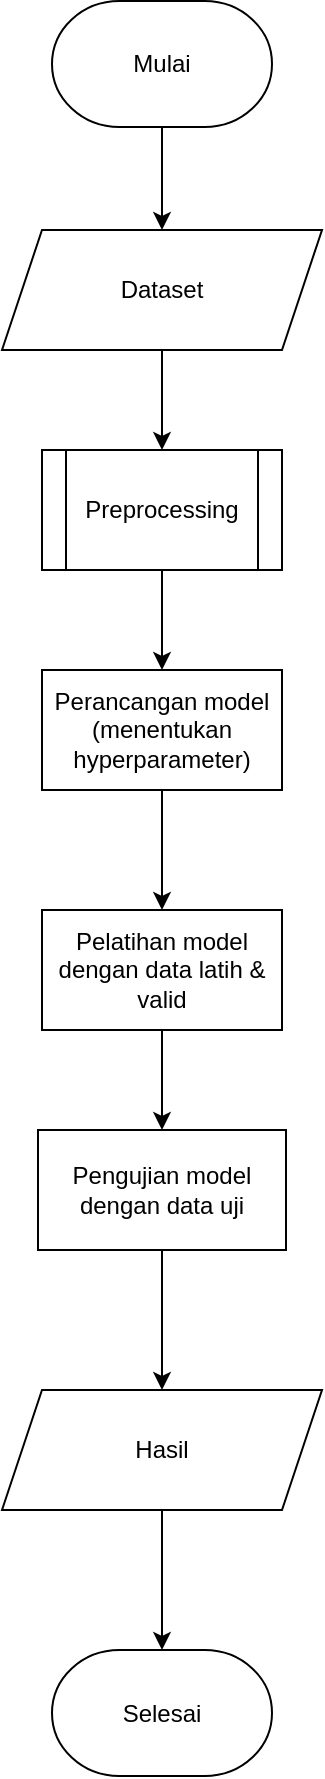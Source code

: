 <mxfile version="24.4.8" type="github">
  <diagram name="Page-1" id="o6oi2OrHOSItRVp3ogaU">
    <mxGraphModel dx="2465" dy="869" grid="1" gridSize="10" guides="1" tooltips="1" connect="1" arrows="1" fold="1" page="1" pageScale="1" pageWidth="850" pageHeight="1100" math="0" shadow="0">
      <root>
        <mxCell id="0" />
        <mxCell id="1" parent="0" />
        <mxCell id="uZAOjGnCxLmBIv0kc-p3-18" style="edgeStyle=orthogonalEdgeStyle;rounded=0;orthogonalLoop=1;jettySize=auto;html=1;" parent="1" source="V0DoNAK7S6Uz_CBj2NoQ-3" target="uZAOjGnCxLmBIv0kc-p3-1" edge="1">
          <mxGeometry relative="1" as="geometry" />
        </mxCell>
        <mxCell id="V0DoNAK7S6Uz_CBj2NoQ-3" value="Dataset" style="shape=parallelogram;perimeter=parallelogramPerimeter;whiteSpace=wrap;html=1;fixedSize=1;" parent="1" vertex="1">
          <mxGeometry x="-663" y="250" width="160" height="60" as="geometry" />
        </mxCell>
        <mxCell id="w8Yu5FLiPPhkhTmLrEVE-1" value="" style="edgeStyle=orthogonalEdgeStyle;rounded=0;orthogonalLoop=1;jettySize=auto;html=1;" edge="1" parent="1" source="V0DoNAK7S6Uz_CBj2NoQ-12" target="V0DoNAK7S6Uz_CBj2NoQ-14">
          <mxGeometry relative="1" as="geometry" />
        </mxCell>
        <mxCell id="V0DoNAK7S6Uz_CBj2NoQ-12" value="Perancangan model&lt;div&gt;(menentukan hyperparameter)&lt;/div&gt;" style="rounded=0;whiteSpace=wrap;html=1;" parent="1" vertex="1">
          <mxGeometry x="-643" y="470" width="120" height="60" as="geometry" />
        </mxCell>
        <mxCell id="w8Yu5FLiPPhkhTmLrEVE-2" value="" style="edgeStyle=orthogonalEdgeStyle;rounded=0;orthogonalLoop=1;jettySize=auto;html=1;" edge="1" parent="1" source="V0DoNAK7S6Uz_CBj2NoQ-14" target="V0DoNAK7S6Uz_CBj2NoQ-23">
          <mxGeometry relative="1" as="geometry" />
        </mxCell>
        <mxCell id="V0DoNAK7S6Uz_CBj2NoQ-14" value="Pelatihan model dengan data latih &amp;amp; valid" style="rounded=0;whiteSpace=wrap;html=1;" parent="1" vertex="1">
          <mxGeometry x="-643" y="590" width="120" height="60" as="geometry" />
        </mxCell>
        <mxCell id="w8Yu5FLiPPhkhTmLrEVE-3" value="" style="edgeStyle=orthogonalEdgeStyle;rounded=0;orthogonalLoop=1;jettySize=auto;html=1;" edge="1" parent="1" source="V0DoNAK7S6Uz_CBj2NoQ-23" target="V0DoNAK7S6Uz_CBj2NoQ-25">
          <mxGeometry relative="1" as="geometry" />
        </mxCell>
        <mxCell id="V0DoNAK7S6Uz_CBj2NoQ-23" value="Pengujian model dengan data uji" style="rounded=0;whiteSpace=wrap;html=1;" parent="1" vertex="1">
          <mxGeometry x="-645" y="700" width="124" height="60" as="geometry" />
        </mxCell>
        <mxCell id="w8Yu5FLiPPhkhTmLrEVE-4" value="" style="edgeStyle=orthogonalEdgeStyle;rounded=0;orthogonalLoop=1;jettySize=auto;html=1;" edge="1" parent="1" source="V0DoNAK7S6Uz_CBj2NoQ-25" target="uZAOjGnCxLmBIv0kc-p3-8">
          <mxGeometry relative="1" as="geometry" />
        </mxCell>
        <mxCell id="V0DoNAK7S6Uz_CBj2NoQ-25" value="Hasil" style="shape=parallelogram;perimeter=parallelogramPerimeter;whiteSpace=wrap;html=1;fixedSize=1;" parent="1" vertex="1">
          <mxGeometry x="-663" y="830" width="160" height="60" as="geometry" />
        </mxCell>
        <mxCell id="uZAOjGnCxLmBIv0kc-p3-20" style="edgeStyle=orthogonalEdgeStyle;rounded=0;orthogonalLoop=1;jettySize=auto;html=1;" parent="1" source="uZAOjGnCxLmBIv0kc-p3-1" target="V0DoNAK7S6Uz_CBj2NoQ-12" edge="1">
          <mxGeometry relative="1" as="geometry" />
        </mxCell>
        <mxCell id="uZAOjGnCxLmBIv0kc-p3-1" value="Preprocessing" style="shape=process;whiteSpace=wrap;html=1;backgroundOutline=1;" parent="1" vertex="1">
          <mxGeometry x="-643" y="360" width="120" height="60" as="geometry" />
        </mxCell>
        <mxCell id="uZAOjGnCxLmBIv0kc-p3-17" style="edgeStyle=orthogonalEdgeStyle;rounded=0;orthogonalLoop=1;jettySize=auto;html=1;entryX=0.5;entryY=0;entryDx=0;entryDy=0;" parent="1" source="uZAOjGnCxLmBIv0kc-p3-5" target="V0DoNAK7S6Uz_CBj2NoQ-3" edge="1">
          <mxGeometry relative="1" as="geometry" />
        </mxCell>
        <mxCell id="uZAOjGnCxLmBIv0kc-p3-5" value="Mulai" style="fixedSize=1;html=1;shape=mxgraph.flowchart.terminator;whiteSpace=wrap;" parent="1" vertex="1">
          <mxGeometry x="-638" y="135.5" width="110" height="63" as="geometry" />
        </mxCell>
        <mxCell id="uZAOjGnCxLmBIv0kc-p3-8" value="Selesai" style="fixedSize=1;html=1;shape=mxgraph.flowchart.terminator;whiteSpace=wrap;" parent="1" vertex="1">
          <mxGeometry x="-638" y="960" width="110" height="63" as="geometry" />
        </mxCell>
      </root>
    </mxGraphModel>
  </diagram>
</mxfile>

